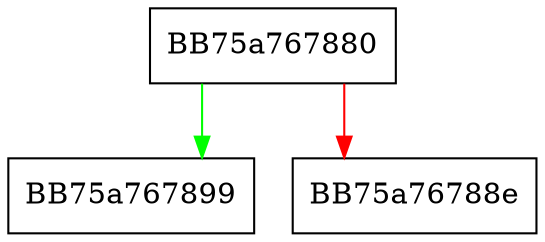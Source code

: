 digraph doubleToInt64 {
  node [shape="box"];
  graph [splines=ortho];
  BB75a767880 -> BB75a767899 [color="green"];
  BB75a767880 -> BB75a76788e [color="red"];
}